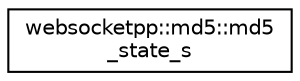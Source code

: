 digraph "Graphical Class Hierarchy"
{
  edge [fontname="Helvetica",fontsize="10",labelfontname="Helvetica",labelfontsize="10"];
  node [fontname="Helvetica",fontsize="10",shape=record];
  rankdir="LR";
  Node0 [label="websocketpp::md5::md5\l_state_s",height=0.2,width=0.4,color="black", fillcolor="white", style="filled",URL="$structwebsocketpp_1_1md5_1_1md5__state__s.html"];
}
